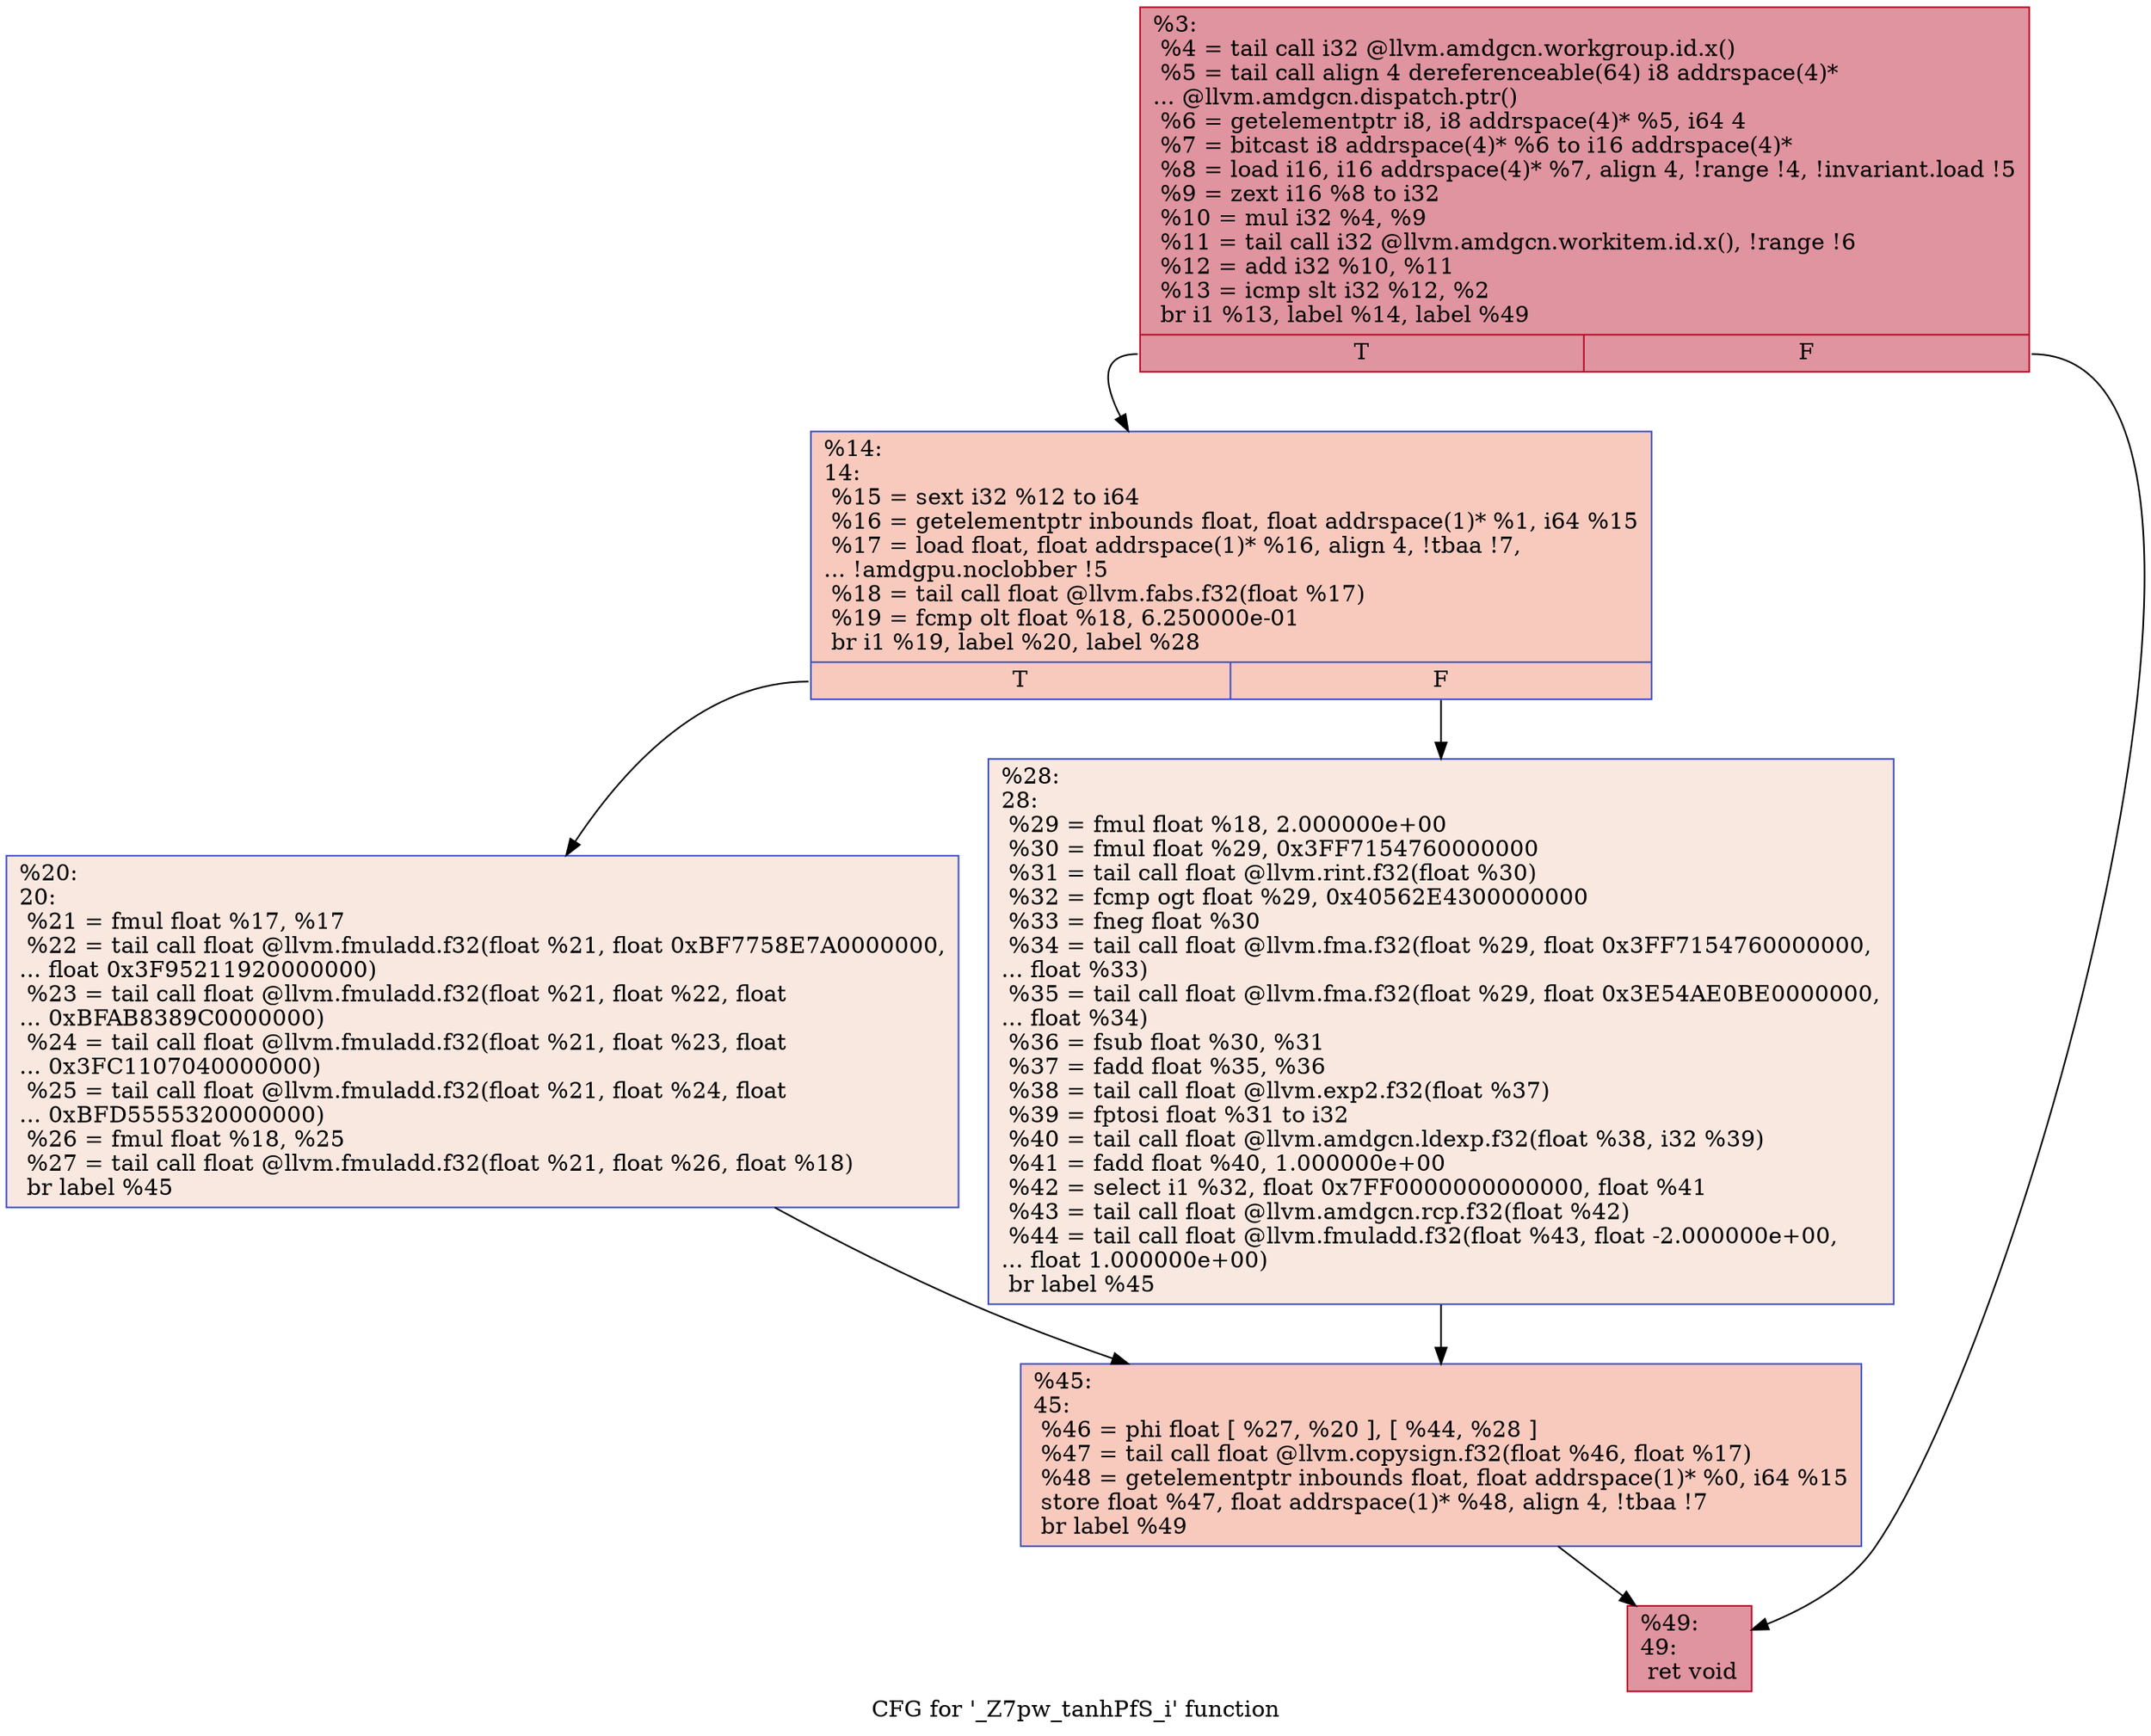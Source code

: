 digraph "CFG for '_Z7pw_tanhPfS_i' function" {
	label="CFG for '_Z7pw_tanhPfS_i' function";

	Node0x54a0b60 [shape=record,color="#b70d28ff", style=filled, fillcolor="#b70d2870",label="{%3:\l  %4 = tail call i32 @llvm.amdgcn.workgroup.id.x()\l  %5 = tail call align 4 dereferenceable(64) i8 addrspace(4)*\l... @llvm.amdgcn.dispatch.ptr()\l  %6 = getelementptr i8, i8 addrspace(4)* %5, i64 4\l  %7 = bitcast i8 addrspace(4)* %6 to i16 addrspace(4)*\l  %8 = load i16, i16 addrspace(4)* %7, align 4, !range !4, !invariant.load !5\l  %9 = zext i16 %8 to i32\l  %10 = mul i32 %4, %9\l  %11 = tail call i32 @llvm.amdgcn.workitem.id.x(), !range !6\l  %12 = add i32 %10, %11\l  %13 = icmp slt i32 %12, %2\l  br i1 %13, label %14, label %49\l|{<s0>T|<s1>F}}"];
	Node0x54a0b60:s0 -> Node0x54a2a70;
	Node0x54a0b60:s1 -> Node0x54a2b00;
	Node0x54a2a70 [shape=record,color="#3d50c3ff", style=filled, fillcolor="#ef886b70",label="{%14:\l14:                                               \l  %15 = sext i32 %12 to i64\l  %16 = getelementptr inbounds float, float addrspace(1)* %1, i64 %15\l  %17 = load float, float addrspace(1)* %16, align 4, !tbaa !7,\l... !amdgpu.noclobber !5\l  %18 = tail call float @llvm.fabs.f32(float %17)\l  %19 = fcmp olt float %18, 6.250000e-01\l  br i1 %19, label %20, label %28\l|{<s0>T|<s1>F}}"];
	Node0x54a2a70:s0 -> Node0x54a4290;
	Node0x54a2a70:s1 -> Node0x54a4320;
	Node0x54a4290 [shape=record,color="#3d50c3ff", style=filled, fillcolor="#f1ccb870",label="{%20:\l20:                                               \l  %21 = fmul float %17, %17\l  %22 = tail call float @llvm.fmuladd.f32(float %21, float 0xBF7758E7A0000000,\l... float 0x3F95211920000000)\l  %23 = tail call float @llvm.fmuladd.f32(float %21, float %22, float\l... 0xBFAB8389C0000000)\l  %24 = tail call float @llvm.fmuladd.f32(float %21, float %23, float\l... 0x3FC1107040000000)\l  %25 = tail call float @llvm.fmuladd.f32(float %21, float %24, float\l... 0xBFD5555320000000)\l  %26 = fmul float %18, %25\l  %27 = tail call float @llvm.fmuladd.f32(float %21, float %26, float %18)\l  br label %45\l}"];
	Node0x54a4290 -> Node0x54a4e60;
	Node0x54a4320 [shape=record,color="#3d50c3ff", style=filled, fillcolor="#f1ccb870",label="{%28:\l28:                                               \l  %29 = fmul float %18, 2.000000e+00\l  %30 = fmul float %29, 0x3FF7154760000000\l  %31 = tail call float @llvm.rint.f32(float %30)\l  %32 = fcmp ogt float %29, 0x40562E4300000000\l  %33 = fneg float %30\l  %34 = tail call float @llvm.fma.f32(float %29, float 0x3FF7154760000000,\l... float %33)\l  %35 = tail call float @llvm.fma.f32(float %29, float 0x3E54AE0BE0000000,\l... float %34)\l  %36 = fsub float %30, %31\l  %37 = fadd float %35, %36\l  %38 = tail call float @llvm.exp2.f32(float %37)\l  %39 = fptosi float %31 to i32\l  %40 = tail call float @llvm.amdgcn.ldexp.f32(float %38, i32 %39)\l  %41 = fadd float %40, 1.000000e+00\l  %42 = select i1 %32, float 0x7FF0000000000000, float %41\l  %43 = tail call float @llvm.amdgcn.rcp.f32(float %42)\l  %44 = tail call float @llvm.fmuladd.f32(float %43, float -2.000000e+00,\l... float 1.000000e+00)\l  br label %45\l}"];
	Node0x54a4320 -> Node0x54a4e60;
	Node0x54a4e60 [shape=record,color="#3d50c3ff", style=filled, fillcolor="#ef886b70",label="{%45:\l45:                                               \l  %46 = phi float [ %27, %20 ], [ %44, %28 ]\l  %47 = tail call float @llvm.copysign.f32(float %46, float %17)\l  %48 = getelementptr inbounds float, float addrspace(1)* %0, i64 %15\l  store float %47, float addrspace(1)* %48, align 4, !tbaa !7\l  br label %49\l}"];
	Node0x54a4e60 -> Node0x54a2b00;
	Node0x54a2b00 [shape=record,color="#b70d28ff", style=filled, fillcolor="#b70d2870",label="{%49:\l49:                                               \l  ret void\l}"];
}
